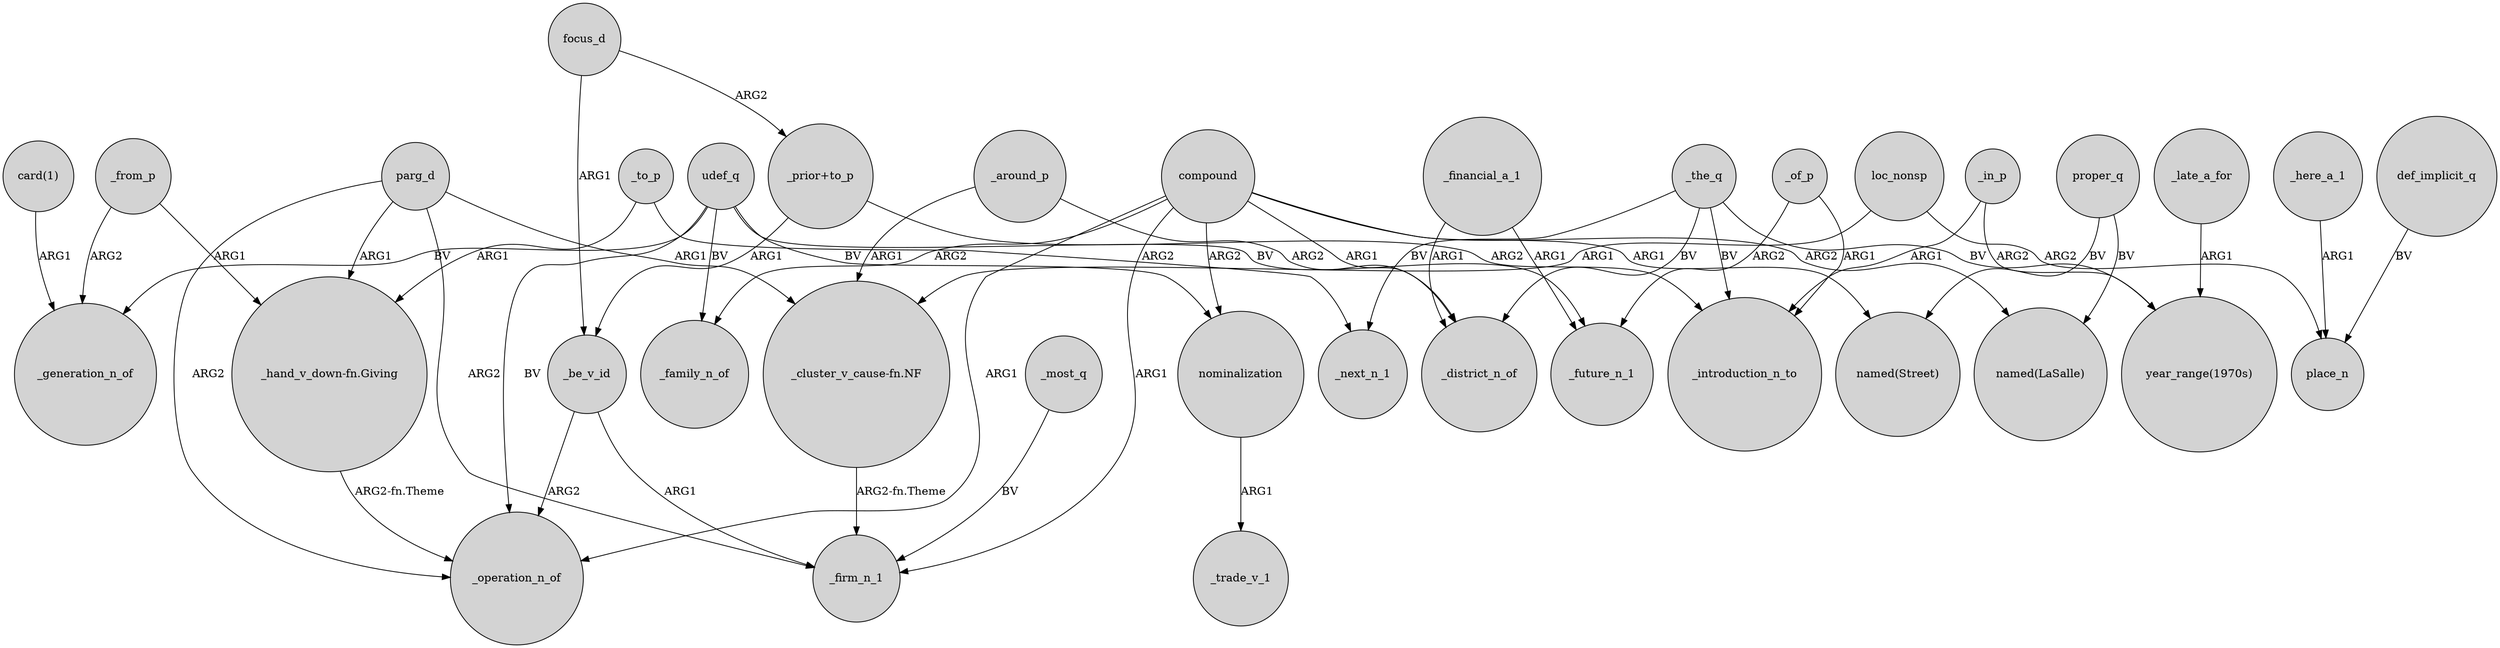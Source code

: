 digraph {
	node [shape=circle style=filled]
	parg_d -> "_cluster_v_cause-fn.NF" [label=ARG1]
	compound -> _operation_n_of [label=ARG1]
	parg_d -> _operation_n_of [label=ARG2]
	_here_a_1 -> place_n [label=ARG1]
	_the_q -> _introduction_n_to [label=BV]
	focus_d -> "_prior+to_p" [label=ARG2]
	_around_p -> "_cluster_v_cause-fn.NF" [label=ARG1]
	compound -> "named(Street)" [label=ARG1]
	proper_q -> "named(LaSalle)" [label=BV]
	_to_p -> _next_n_1 [label=ARG2]
	parg_d -> "_hand_v_down-fn.Giving" [label=ARG1]
	_of_p -> _future_n_1 [label=ARG2]
	_to_p -> "_hand_v_down-fn.Giving" [label=ARG1]
	compound -> _family_n_of [label=ARG2]
	compound -> nominalization [label=ARG2]
	def_implicit_q -> place_n [label=BV]
	_from_p -> _generation_n_of [label=ARG2]
	_in_p -> "year_range(1970s)" [label=ARG2]
	_the_q -> "year_range(1970s)" [label=BV]
	_late_a_for -> "year_range(1970s)" [label=ARG1]
	nominalization -> _trade_v_1 [label=ARG1]
	_the_q -> _district_n_of [label=BV]
	_from_p -> "_hand_v_down-fn.Giving" [label=ARG1]
	"_cluster_v_cause-fn.NF" -> _firm_n_1 [label="ARG2-fn.Theme"]
	proper_q -> "named(Street)" [label=BV]
	"_prior+to_p" -> _be_v_id [label=ARG1]
	focus_d -> _be_v_id [label=ARG1]
	compound -> "named(LaSalle)" [label=ARG2]
	_be_v_id -> _operation_n_of [label=ARG2]
	_of_p -> _introduction_n_to [label=ARG1]
	"_prior+to_p" -> _introduction_n_to [label=ARG2]
	_the_q -> _next_n_1 [label=BV]
	udef_q -> _future_n_1 [label=BV]
	_in_p -> _introduction_n_to [label=ARG1]
	compound -> _firm_n_1 [label=ARG1]
	udef_q -> nominalization [label=BV]
	_be_v_id -> _firm_n_1 [label=ARG1]
	udef_q -> _generation_n_of [label=BV]
	_around_p -> _district_n_of [label=ARG2]
	loc_nonsp -> place_n [label=ARG2]
	_most_q -> _firm_n_1 [label=BV]
	compound -> _district_n_of [label=ARG1]
	"_hand_v_down-fn.Giving" -> _operation_n_of [label="ARG2-fn.Theme"]
	udef_q -> _family_n_of [label=BV]
	_financial_a_1 -> _future_n_1 [label=ARG1]
	_financial_a_1 -> _district_n_of [label=ARG1]
	udef_q -> _operation_n_of [label=BV]
	"card(1)" -> _generation_n_of [label=ARG1]
	parg_d -> _firm_n_1 [label=ARG2]
	loc_nonsp -> "_cluster_v_cause-fn.NF" [label=ARG1]
}
